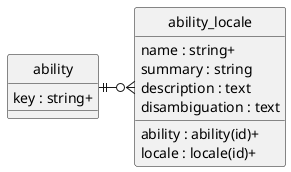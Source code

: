 @startuml uml
skinparam monochrome true
skinparam linetype ortho
hide circle

entity ability {
    key : string+
}

entity ability_locale {
    ability : ability(id)+
    locale : locale(id)+
    name : string+
    summary : string
    description : text
    disambiguation : text
}

ability ||-r-o{ ability_locale

@enduml
